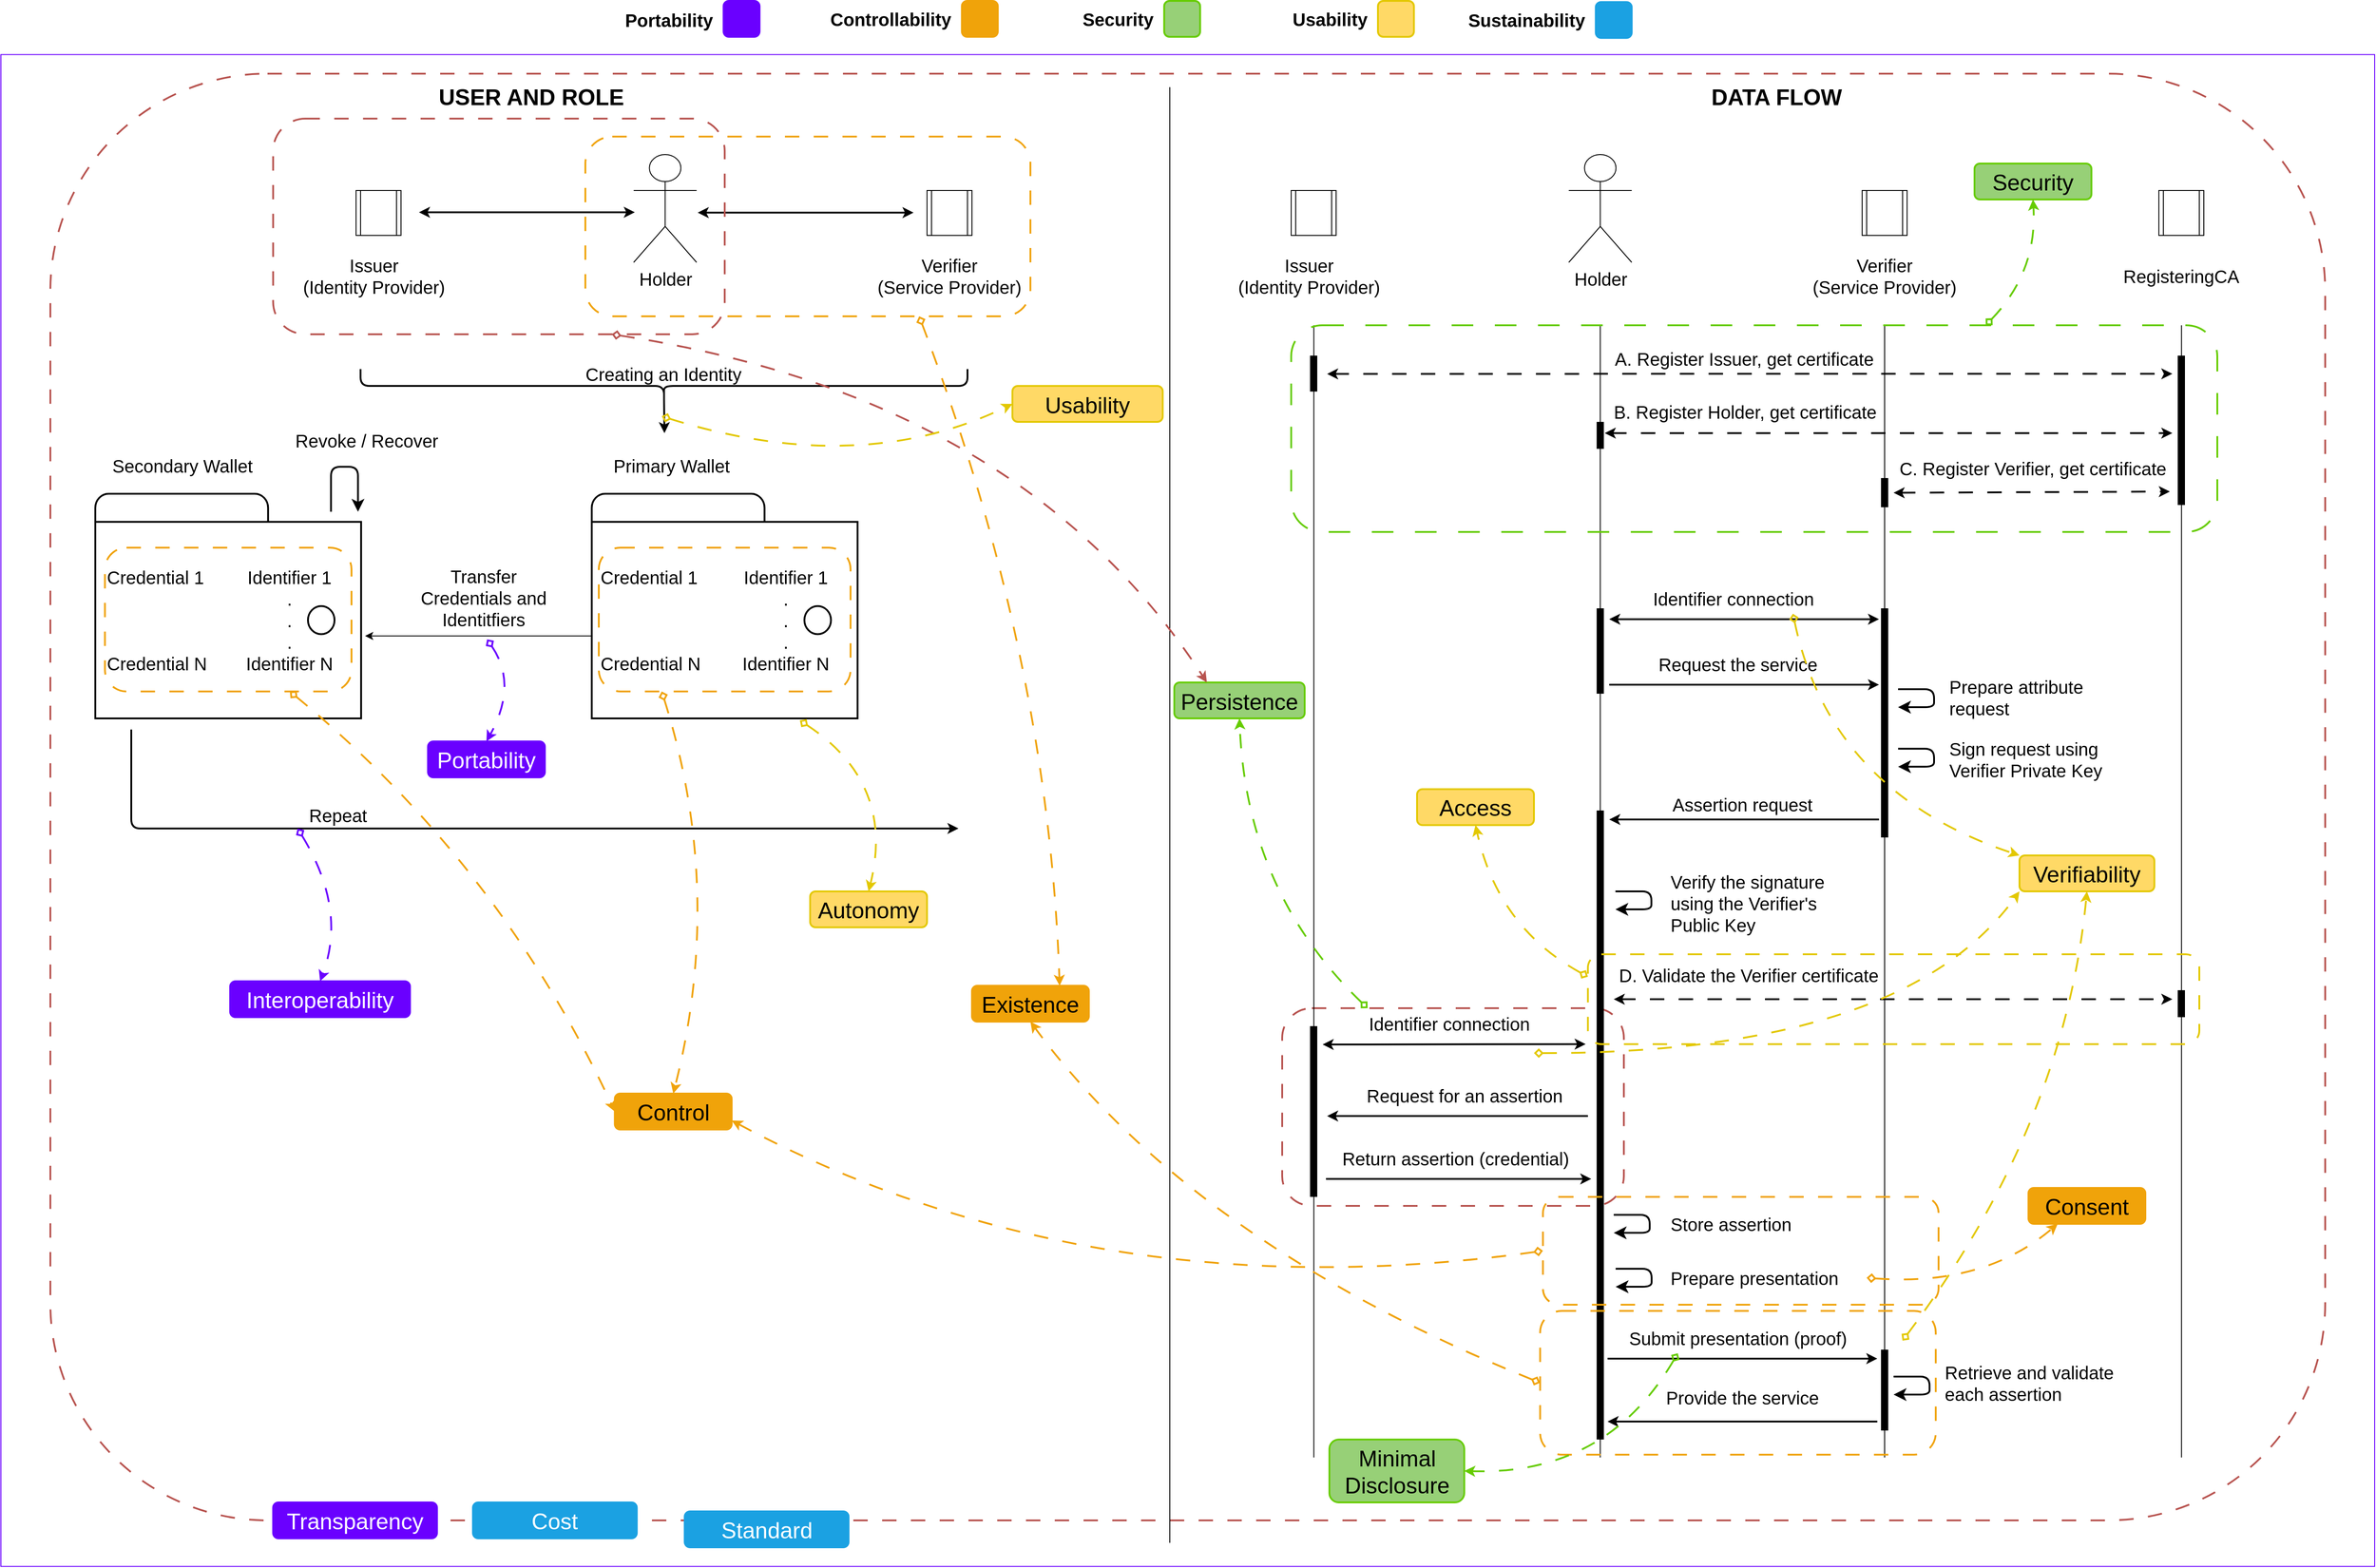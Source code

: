 <mxfile version="26.0.16">
  <diagram name="Page-1" id="Q9c8p-1fxxF_L7oYOwHu">
    <mxGraphModel dx="5679" dy="3771" grid="1" gridSize="10" guides="1" tooltips="1" connect="1" arrows="1" fold="1" page="1" pageScale="1" pageWidth="850" pageHeight="1100" math="0" shadow="0">
      <root>
        <mxCell id="0" />
        <mxCell id="1" parent="0" />
        <mxCell id="eaWhSVlx20xgE037KdAn-101" value="" style="rounded=1;whiteSpace=wrap;html=1;fillColor=none;strokeColor=#B85450;dashed=1;dashPattern=8 8;strokeWidth=2;" parent="1" vertex="1">
          <mxGeometry x="1050" y="1080" width="380" height="220" as="geometry" />
        </mxCell>
        <mxCell id="eaWhSVlx20xgE037KdAn-1" value="" style="rounded=1;whiteSpace=wrap;html=1;fillColor=none;dashed=1;dashPattern=8 8;strokeWidth=2;strokeColor=#b85450;" parent="1" vertex="1">
          <mxGeometry x="-320" y="40" width="2530" height="1610" as="geometry" />
        </mxCell>
        <mxCell id="eaWhSVlx20xgE037KdAn-2" value="" style="rounded=0;whiteSpace=wrap;html=1;fillColor=none;strokeColor=#6A00FF;" parent="1" vertex="1">
          <mxGeometry x="-375" y="18.75" width="2640" height="1682.5" as="geometry" />
        </mxCell>
        <mxCell id="eaWhSVlx20xgE037KdAn-3" value="" style="line;strokeWidth=1;direction=south;html=1;" parent="1" vertex="1">
          <mxGeometry x="1715" y="320" width="10" height="1260" as="geometry" />
        </mxCell>
        <mxCell id="eaWhSVlx20xgE037KdAn-4" value="" style="line;strokeWidth=1;direction=south;html=1;" parent="1" vertex="1">
          <mxGeometry x="2045" y="320" width="10.41" height="1260" as="geometry" />
        </mxCell>
        <mxCell id="eaWhSVlx20xgE037KdAn-5" value="" style="line;strokeWidth=1;direction=south;html=1;" parent="1" vertex="1">
          <mxGeometry x="1080" y="320" width="10.41" height="1260" as="geometry" />
        </mxCell>
        <mxCell id="eaWhSVlx20xgE037KdAn-6" value="&lt;font style=&quot;font-size: 20px;&quot;&gt;Holder&lt;/font&gt;" style="shape=umlActor;verticalLabelPosition=bottom;verticalAlign=top;html=1;outlineConnect=0;" parent="1" vertex="1">
          <mxGeometry x="328.75" y="130" width="70" height="120" as="geometry" />
        </mxCell>
        <mxCell id="eaWhSVlx20xgE037KdAn-7" value="" style="endArrow=classic;startArrow=classic;html=1;rounded=0;strokeWidth=2;" parent="1" edge="1">
          <mxGeometry width="50" height="50" relative="1" as="geometry">
            <mxPoint x="400" y="194.63" as="sourcePoint" />
            <mxPoint x="640" y="194.63" as="targetPoint" />
          </mxGeometry>
        </mxCell>
        <mxCell id="eaWhSVlx20xgE037KdAn-8" value="" style="endArrow=classic;startArrow=classic;html=1;rounded=0;strokeWidth=2;" parent="1" edge="1">
          <mxGeometry width="50" height="50" relative="1" as="geometry">
            <mxPoint x="90" y="194.23" as="sourcePoint" />
            <mxPoint x="330" y="194.23" as="targetPoint" />
          </mxGeometry>
        </mxCell>
        <mxCell id="eaWhSVlx20xgE037KdAn-9" value="&lt;div&gt;&lt;font style=&quot;font-size: 20px;&quot;&gt;Verifier&lt;/font&gt;&lt;/div&gt;&lt;div&gt;&lt;font style=&quot;font-size: 20px;&quot;&gt;(Service Provider)&lt;/font&gt;&lt;/div&gt;" style="text;html=1;align=center;verticalAlign=middle;whiteSpace=wrap;rounded=0;" parent="1" vertex="1">
          <mxGeometry x="590" y="250" width="180" height="30" as="geometry" />
        </mxCell>
        <mxCell id="eaWhSVlx20xgE037KdAn-10" value="&lt;div&gt;&lt;font style=&quot;font-size: 20px;&quot;&gt;Issuer&lt;/font&gt;&lt;/div&gt;&lt;div&gt;&lt;font style=&quot;font-size: 20px;&quot;&gt;(Identity Provider)&lt;/font&gt;&lt;/div&gt;" style="text;html=1;align=center;verticalAlign=middle;whiteSpace=wrap;rounded=0;" parent="1" vertex="1">
          <mxGeometry x="-50" y="250" width="180" height="30" as="geometry" />
        </mxCell>
        <mxCell id="eaWhSVlx20xgE037KdAn-11" value="" style="shape=curlyBracket;whiteSpace=wrap;html=1;rounded=1;labelPosition=left;verticalLabelPosition=middle;align=right;verticalAlign=middle;rotation=-90;strokeWidth=2;" parent="1" vertex="1">
          <mxGeometry x="343.75" y="50" width="37.5" height="675" as="geometry" />
        </mxCell>
        <mxCell id="eaWhSVlx20xgE037KdAn-12" value="&lt;div&gt;&lt;font style=&quot;font-size: 20px;&quot;&gt;Repeat&lt;font&gt;&lt;br&gt;&lt;/font&gt;&lt;/font&gt;&lt;/div&gt;" style="text;html=1;align=center;verticalAlign=middle;whiteSpace=wrap;rounded=0;" parent="1" vertex="1">
          <mxGeometry x="-90.0" y="850" width="180" height="30" as="geometry" />
        </mxCell>
        <mxCell id="eaWhSVlx20xgE037KdAn-13" value="" style="shape=process;whiteSpace=wrap;html=1;backgroundOutline=1;fillColor=none;" parent="1" vertex="1">
          <mxGeometry x="655" y="170" width="50" height="50" as="geometry" />
        </mxCell>
        <mxCell id="eaWhSVlx20xgE037KdAn-14" value="" style="shape=process;whiteSpace=wrap;html=1;backgroundOutline=1;fillColor=none;" parent="1" vertex="1">
          <mxGeometry x="20" y="170" width="50" height="50" as="geometry" />
        </mxCell>
        <mxCell id="eaWhSVlx20xgE037KdAn-15" value="" style="endArrow=classic;html=1;rounded=0;exitX=0.1;exitY=0.5;exitDx=0;exitDy=0;exitPerimeter=0;strokeWidth=2;" parent="1" source="eaWhSVlx20xgE037KdAn-11" edge="1">
          <mxGeometry width="50" height="50" relative="1" as="geometry">
            <mxPoint x="160" y="450" as="sourcePoint" />
            <mxPoint x="363" y="440" as="targetPoint" />
          </mxGeometry>
        </mxCell>
        <mxCell id="eaWhSVlx20xgE037KdAn-16" value="" style="html=1;verticalLabelPosition=bottom;align=center;labelBackgroundColor=#ffffff;verticalAlign=top;strokeWidth=2;strokeColor=#000000;shadow=0;dashed=0;shape=mxgraph.ios7.icons.wallet;fillColor=none;" parent="1" vertex="1">
          <mxGeometry x="282.14" y="507.5" width="295.62" height="250" as="geometry" />
        </mxCell>
        <mxCell id="eaWhSVlx20xgE037KdAn-17" value="&lt;div&gt;&lt;font style=&quot;font-size: 20px;&quot;&gt;Identifier 1&lt;br&gt;&lt;/font&gt;&lt;/div&gt;&lt;div&gt;&lt;font style=&quot;font-size: 20px;&quot;&gt;.&lt;/font&gt;&lt;/div&gt;&lt;div&gt;&lt;font style=&quot;font-size: 20px;&quot;&gt;.&lt;/font&gt;&lt;/div&gt;&lt;div&gt;&lt;font style=&quot;font-size: 20px;&quot;&gt;.&lt;br&gt;&lt;/font&gt;&lt;/div&gt;&lt;div&gt;&lt;font style=&quot;font-size: 20px;&quot;&gt;Identifier N&lt;br&gt;&lt;/font&gt;&lt;/div&gt;" style="text;html=1;align=center;verticalAlign=middle;whiteSpace=wrap;rounded=0;" parent="1" vertex="1">
          <mxGeometry x="437.76" y="607.5" width="120" height="80" as="geometry" />
        </mxCell>
        <mxCell id="eaWhSVlx20xgE037KdAn-18" value="&lt;div&gt;&lt;br&gt;&lt;/div&gt;" style="html=1;verticalLabelPosition=bottom;align=center;labelBackgroundColor=#ffffff;verticalAlign=top;strokeWidth=2;strokeColor=#000000;shadow=0;dashed=0;shape=mxgraph.ios7.icons.wallet;fillColor=none;" parent="1" vertex="1">
          <mxGeometry x="-270" y="507.5" width="295.62" height="250" as="geometry" />
        </mxCell>
        <mxCell id="eaWhSVlx20xgE037KdAn-19" value="&lt;div&gt;&lt;font style=&quot;font-size: 20px;&quot;&gt;Identifier 1&lt;br&gt;&lt;/font&gt;&lt;/div&gt;&lt;div&gt;&lt;font style=&quot;font-size: 20px;&quot;&gt;.&lt;/font&gt;&lt;/div&gt;&lt;div&gt;&lt;font style=&quot;font-size: 20px;&quot;&gt;.&lt;/font&gt;&lt;/div&gt;&lt;div&gt;&lt;font style=&quot;font-size: 20px;&quot;&gt;.&lt;br&gt;&lt;/font&gt;&lt;/div&gt;&lt;div&gt;&lt;font style=&quot;font-size: 20px;&quot;&gt;Identifier N&lt;br&gt;&lt;/font&gt;&lt;/div&gt;" style="text;html=1;align=center;verticalAlign=middle;whiteSpace=wrap;rounded=0;" parent="1" vertex="1">
          <mxGeometry x="-114.38" y="607.5" width="120" height="80" as="geometry" />
        </mxCell>
        <mxCell id="eaWhSVlx20xgE037KdAn-20" value="&lt;font style=&quot;font-size: 20px;&quot;&gt;Holder&lt;/font&gt;" style="shape=umlActor;verticalLabelPosition=bottom;verticalAlign=top;html=1;outlineConnect=0;" parent="1" vertex="1">
          <mxGeometry x="1368.75" y="130" width="70" height="120" as="geometry" />
        </mxCell>
        <mxCell id="eaWhSVlx20xgE037KdAn-21" value="&lt;div&gt;&lt;font style=&quot;font-size: 20px;&quot;&gt;Verifier&lt;/font&gt;&lt;/div&gt;&lt;div&gt;&lt;font style=&quot;font-size: 20px;&quot;&gt;(Service Provider)&lt;/font&gt;&lt;/div&gt;" style="text;html=1;align=center;verticalAlign=middle;whiteSpace=wrap;rounded=0;" parent="1" vertex="1">
          <mxGeometry x="1630" y="250" width="180" height="30" as="geometry" />
        </mxCell>
        <mxCell id="eaWhSVlx20xgE037KdAn-22" value="&lt;div&gt;&lt;font style=&quot;font-size: 20px;&quot;&gt;Issuer&lt;/font&gt;&lt;/div&gt;&lt;div&gt;&lt;font style=&quot;font-size: 20px;&quot;&gt;(Identity Provider)&lt;/font&gt;&lt;/div&gt;" style="text;html=1;align=center;verticalAlign=middle;whiteSpace=wrap;rounded=0;" parent="1" vertex="1">
          <mxGeometry x="990" y="250" width="180" height="30" as="geometry" />
        </mxCell>
        <mxCell id="eaWhSVlx20xgE037KdAn-23" value="" style="shape=process;whiteSpace=wrap;html=1;backgroundOutline=1;fillColor=none;" parent="1" vertex="1">
          <mxGeometry x="1695" y="170" width="50" height="50" as="geometry" />
        </mxCell>
        <mxCell id="eaWhSVlx20xgE037KdAn-24" value="" style="shape=process;whiteSpace=wrap;html=1;backgroundOutline=1;fillColor=none;" parent="1" vertex="1">
          <mxGeometry x="1060" y="170" width="50" height="50" as="geometry" />
        </mxCell>
        <mxCell id="eaWhSVlx20xgE037KdAn-25" value="" style="line;strokeWidth=1;direction=south;html=1;" parent="1" vertex="1">
          <mxGeometry x="1398.75" y="320" width="10" height="1260" as="geometry" />
        </mxCell>
        <mxCell id="eaWhSVlx20xgE037KdAn-26" value="&lt;font style=&quot;font-size: 20px;&quot;&gt;RegisteringCA&lt;/font&gt;" style="text;html=1;align=center;verticalAlign=middle;whiteSpace=wrap;rounded=0;" parent="1" vertex="1">
          <mxGeometry x="1960" y="250" width="180" height="30" as="geometry" />
        </mxCell>
        <mxCell id="eaWhSVlx20xgE037KdAn-27" value="" style="shape=process;whiteSpace=wrap;html=1;backgroundOutline=1;fillColor=none;" parent="1" vertex="1">
          <mxGeometry x="2025" y="170" width="50" height="50" as="geometry" />
        </mxCell>
        <mxCell id="eaWhSVlx20xgE037KdAn-28" value="" style="endArrow=classic;startArrow=classic;html=1;rounded=0;strokeWidth=2;dashed=1;dashPattern=8 8;entryX=0.991;entryY=1.261;entryDx=0;entryDy=0;entryPerimeter=0;" parent="1" target="eaWhSVlx20xgE037KdAn-69" edge="1">
          <mxGeometry width="50" height="50" relative="1" as="geometry">
            <mxPoint x="1730" y="506.39" as="sourcePoint" />
            <mxPoint x="2010" y="506.39" as="targetPoint" />
          </mxGeometry>
        </mxCell>
        <mxCell id="eaWhSVlx20xgE037KdAn-29" value="" style="endArrow=classic;startArrow=classic;html=1;rounded=0;strokeWidth=2;dashed=1;dashPattern=8 8;" parent="1" edge="1">
          <mxGeometry width="50" height="50" relative="1" as="geometry">
            <mxPoint x="1408.75" y="440" as="sourcePoint" />
            <mxPoint x="2040" y="440" as="targetPoint" />
          </mxGeometry>
        </mxCell>
        <mxCell id="eaWhSVlx20xgE037KdAn-30" value="" style="line;strokeWidth=8;direction=south;html=1;" parent="1" vertex="1">
          <mxGeometry x="1393.75" y="860" width="20" height="700" as="geometry" />
        </mxCell>
        <mxCell id="eaWhSVlx20xgE037KdAn-31" value="" style="line;strokeWidth=8;direction=south;html=1;" parent="1" vertex="1">
          <mxGeometry x="1398.75" y="635" width="10" height="95" as="geometry" />
        </mxCell>
        <mxCell id="eaWhSVlx20xgE037KdAn-32" value="" style="line;strokeWidth=8;direction=south;html=1;" parent="1" vertex="1">
          <mxGeometry x="1715" y="490" width="10" height="32.5" as="geometry" />
        </mxCell>
        <mxCell id="eaWhSVlx20xgE037KdAn-33" value="" style="endArrow=classic;startArrow=classic;html=1;rounded=0;strokeWidth=2;" parent="1" edge="1">
          <mxGeometry width="50" height="50" relative="1" as="geometry">
            <mxPoint x="1413.75" y="647.08" as="sourcePoint" />
            <mxPoint x="1713.75" y="647.08" as="targetPoint" />
          </mxGeometry>
        </mxCell>
        <mxCell id="eaWhSVlx20xgE037KdAn-34" value="" style="endArrow=classic;html=1;rounded=0;strokeWidth=2;" parent="1" edge="1">
          <mxGeometry width="50" height="50" relative="1" as="geometry">
            <mxPoint x="1413.75" y="720" as="sourcePoint" />
            <mxPoint x="1713.75" y="720" as="targetPoint" />
          </mxGeometry>
        </mxCell>
        <mxCell id="eaWhSVlx20xgE037KdAn-35" value="" style="endArrow=classic;html=1;rounded=0;strokeWidth=2;" parent="1" edge="1">
          <mxGeometry width="50" height="50" relative="1" as="geometry">
            <mxPoint x="1713.75" y="870" as="sourcePoint" />
            <mxPoint x="1413.75" y="870" as="targetPoint" />
          </mxGeometry>
        </mxCell>
        <mxCell id="eaWhSVlx20xgE037KdAn-36" value="" style="line;strokeWidth=8;direction=south;html=1;" parent="1" vertex="1">
          <mxGeometry x="1715" y="635" width="10" height="255" as="geometry" />
        </mxCell>
        <mxCell id="eaWhSVlx20xgE037KdAn-37" value="" style="edgeStyle=elbowEdgeStyle;elbow=horizontal;endArrow=classic;html=1;curved=0;rounded=1;endSize=8;startSize=8;strokeWidth=2;" parent="1" edge="1">
          <mxGeometry width="50" height="50" relative="1" as="geometry">
            <mxPoint x="1735" y="725" as="sourcePoint" />
            <mxPoint x="1735" y="745" as="targetPoint" />
            <Array as="points">
              <mxPoint x="1775" y="735" />
            </Array>
          </mxGeometry>
        </mxCell>
        <mxCell id="eaWhSVlx20xgE037KdAn-38" value="" style="edgeStyle=elbowEdgeStyle;elbow=horizontal;endArrow=classic;html=1;curved=0;rounded=1;endSize=8;startSize=8;strokeWidth=2;" parent="1" edge="1">
          <mxGeometry width="50" height="50" relative="1" as="geometry">
            <mxPoint x="1735" y="791.25" as="sourcePoint" />
            <mxPoint x="1735" y="811.25" as="targetPoint" />
            <Array as="points">
              <mxPoint x="1775" y="801.25" />
            </Array>
          </mxGeometry>
        </mxCell>
        <mxCell id="eaWhSVlx20xgE037KdAn-39" value="" style="edgeStyle=elbowEdgeStyle;elbow=horizontal;endArrow=classic;html=1;curved=0;rounded=1;endSize=8;startSize=8;strokeWidth=2;" parent="1" edge="1">
          <mxGeometry width="50" height="50" relative="1" as="geometry">
            <mxPoint x="1420.63" y="950" as="sourcePoint" />
            <mxPoint x="1420.63" y="970" as="targetPoint" />
            <Array as="points">
              <mxPoint x="1460.63" y="960" />
            </Array>
          </mxGeometry>
        </mxCell>
        <mxCell id="eaWhSVlx20xgE037KdAn-40" value="" style="endArrow=classic;startArrow=classic;html=1;rounded=0;strokeWidth=2;dashed=1;dashPattern=8 8;" parent="1" edge="1">
          <mxGeometry width="50" height="50" relative="1" as="geometry">
            <mxPoint x="1418.75" y="1070" as="sourcePoint" />
            <mxPoint x="2040" y="1070" as="targetPoint" />
          </mxGeometry>
        </mxCell>
        <mxCell id="eaWhSVlx20xgE037KdAn-41" value="" style="line;strokeWidth=8;direction=south;html=1;" parent="1" vertex="1">
          <mxGeometry x="2045" y="1060" width="10" height="30" as="geometry" />
        </mxCell>
        <mxCell id="eaWhSVlx20xgE037KdAn-42" value="" style="endArrow=classic;startArrow=classic;html=1;rounded=0;strokeWidth=2;" parent="1" edge="1">
          <mxGeometry width="50" height="50" relative="1" as="geometry">
            <mxPoint x="1095" y="1120.43" as="sourcePoint" />
            <mxPoint x="1387.5" y="1120" as="targetPoint" />
          </mxGeometry>
        </mxCell>
        <mxCell id="eaWhSVlx20xgE037KdAn-43" value="" style="line;strokeWidth=8;direction=south;html=1;" parent="1" vertex="1">
          <mxGeometry x="1075" y="1100" width="20" height="190" as="geometry" />
        </mxCell>
        <mxCell id="eaWhSVlx20xgE037KdAn-44" value="" style="endArrow=classic;html=1;rounded=0;strokeWidth=2;" parent="1" edge="1">
          <mxGeometry width="50" height="50" relative="1" as="geometry">
            <mxPoint x="1390" y="1200" as="sourcePoint" />
            <mxPoint x="1100" y="1200" as="targetPoint" />
          </mxGeometry>
        </mxCell>
        <mxCell id="eaWhSVlx20xgE037KdAn-45" value="" style="endArrow=classic;html=1;rounded=0;strokeWidth=2;" parent="1" edge="1">
          <mxGeometry width="50" height="50" relative="1" as="geometry">
            <mxPoint x="1098.75" y="1270" as="sourcePoint" />
            <mxPoint x="1393.75" y="1270" as="targetPoint" />
          </mxGeometry>
        </mxCell>
        <mxCell id="eaWhSVlx20xgE037KdAn-46" value="" style="edgeStyle=elbowEdgeStyle;elbow=horizontal;endArrow=classic;html=1;curved=0;rounded=1;endSize=8;startSize=8;strokeWidth=2;" parent="1" edge="1">
          <mxGeometry width="50" height="50" relative="1" as="geometry">
            <mxPoint x="1418.75" y="1310" as="sourcePoint" />
            <mxPoint x="1418.75" y="1330" as="targetPoint" />
            <Array as="points">
              <mxPoint x="1458.75" y="1320" />
            </Array>
          </mxGeometry>
        </mxCell>
        <mxCell id="eaWhSVlx20xgE037KdAn-47" value="" style="edgeStyle=elbowEdgeStyle;elbow=horizontal;endArrow=classic;html=1;curved=0;rounded=1;endSize=8;startSize=8;strokeWidth=2;" parent="1" edge="1">
          <mxGeometry width="50" height="50" relative="1" as="geometry">
            <mxPoint x="1420.88" y="1370" as="sourcePoint" />
            <mxPoint x="1420.88" y="1390" as="targetPoint" />
            <Array as="points">
              <mxPoint x="1460.88" y="1380" />
            </Array>
          </mxGeometry>
        </mxCell>
        <mxCell id="eaWhSVlx20xgE037KdAn-48" value="" style="endArrow=classic;startArrow=classic;html=1;rounded=0;strokeWidth=2;dashed=1;dashPattern=8 8;" parent="1" edge="1">
          <mxGeometry width="50" height="50" relative="1" as="geometry">
            <mxPoint x="1100" y="374.09" as="sourcePoint" />
            <mxPoint x="2040" y="374" as="targetPoint" />
          </mxGeometry>
        </mxCell>
        <mxCell id="eaWhSVlx20xgE037KdAn-49" value="" style="line;strokeWidth=8;direction=south;html=1;" parent="1" vertex="1">
          <mxGeometry x="1080" y="353.75" width="10" height="40" as="geometry" />
        </mxCell>
        <mxCell id="eaWhSVlx20xgE037KdAn-50" value="" style="line;strokeWidth=8;direction=south;html=1;" parent="1" vertex="1">
          <mxGeometry x="2045" y="353.75" width="10" height="166.25" as="geometry" />
        </mxCell>
        <mxCell id="eaWhSVlx20xgE037KdAn-51" value="" style="line;strokeWidth=8;direction=south;html=1;" parent="1" vertex="1">
          <mxGeometry x="1398.75" y="427.5" width="10" height="30" as="geometry" />
        </mxCell>
        <mxCell id="eaWhSVlx20xgE037KdAn-52" value="" style="endArrow=classic;html=1;rounded=0;strokeWidth=2;" parent="1" edge="1">
          <mxGeometry width="50" height="50" relative="1" as="geometry">
            <mxPoint x="1411.88" y="1470" as="sourcePoint" />
            <mxPoint x="1711.88" y="1470" as="targetPoint" />
          </mxGeometry>
        </mxCell>
        <mxCell id="eaWhSVlx20xgE037KdAn-53" value="" style="line;strokeWidth=8;direction=south;html=1;" parent="1" vertex="1">
          <mxGeometry x="1710" y="1460" width="20" height="90" as="geometry" />
        </mxCell>
        <mxCell id="eaWhSVlx20xgE037KdAn-54" value="" style="edgeStyle=elbowEdgeStyle;elbow=horizontal;endArrow=classic;html=1;curved=0;rounded=1;endSize=8;startSize=8;strokeWidth=2;" parent="1" edge="1">
          <mxGeometry width="50" height="50" relative="1" as="geometry">
            <mxPoint x="1730" y="1490" as="sourcePoint" />
            <mxPoint x="1730" y="1510" as="targetPoint" />
            <Array as="points">
              <mxPoint x="1770" y="1500" />
            </Array>
          </mxGeometry>
        </mxCell>
        <mxCell id="eaWhSVlx20xgE037KdAn-55" value="" style="endArrow=classic;html=1;rounded=0;strokeWidth=2;" parent="1" edge="1">
          <mxGeometry width="50" height="50" relative="1" as="geometry">
            <mxPoint x="1711.88" y="1540" as="sourcePoint" />
            <mxPoint x="1411.88" y="1540" as="targetPoint" />
          </mxGeometry>
        </mxCell>
        <mxCell id="eaWhSVlx20xgE037KdAn-56" value="&lt;div&gt;&lt;b&gt;&lt;font style=&quot;font-size: 25px;&quot;&gt;USER AND ROLE&lt;/font&gt;&lt;/b&gt;&lt;br&gt;&lt;/div&gt;" style="text;html=1;align=center;verticalAlign=middle;whiteSpace=wrap;rounded=0;" parent="1" vertex="1">
          <mxGeometry x="110" y="50" width="210" height="30" as="geometry" />
        </mxCell>
        <mxCell id="eaWhSVlx20xgE037KdAn-57" value="&lt;div&gt;&lt;b&gt;&lt;font style=&quot;font-size: 25px;&quot;&gt;DATA FLOW&lt;/font&gt;&lt;/b&gt;&lt;br&gt;&lt;/div&gt;" style="text;html=1;align=center;verticalAlign=middle;whiteSpace=wrap;rounded=0;" parent="1" vertex="1">
          <mxGeometry x="1510" y="50" width="180" height="30" as="geometry" />
        </mxCell>
        <mxCell id="eaWhSVlx20xgE037KdAn-58" value="" style="line;strokeWidth=1;direction=south;html=1;" parent="1" vertex="1">
          <mxGeometry x="920" y="55" width="10" height="1620" as="geometry" />
        </mxCell>
        <mxCell id="eaWhSVlx20xgE037KdAn-59" style="edgeStyle=orthogonalEdgeStyle;rounded=1;orthogonalLoop=1;jettySize=auto;html=1;entryX=0.701;entryY=2;entryDx=0;entryDy=0;entryPerimeter=0;curved=0;strokeWidth=2;" parent="1" edge="1">
          <mxGeometry relative="1" as="geometry">
            <mxPoint x="-230" y="769.83" as="sourcePoint" />
            <mxPoint x="690" y="880.0" as="targetPoint" />
            <Array as="points">
              <mxPoint x="-230" y="879.83" />
            </Array>
          </mxGeometry>
        </mxCell>
        <mxCell id="eaWhSVlx20xgE037KdAn-60" value="&lt;div&gt;&lt;font style=&quot;font-size: 20px;&quot;&gt;Creating an Identity&lt;br&gt;&lt;/font&gt;&lt;/div&gt;" style="text;html=1;align=center;verticalAlign=middle;whiteSpace=wrap;rounded=0;" parent="1" vertex="1">
          <mxGeometry x="272.19" y="358.75" width="180" height="30" as="geometry" />
        </mxCell>
        <mxCell id="eaWhSVlx20xgE037KdAn-61" value="" style="edgeStyle=elbowEdgeStyle;elbow=vertical;endArrow=classic;html=1;curved=0;rounded=1;endSize=8;startSize=8;strokeWidth=2;" parent="1" edge="1">
          <mxGeometry width="50" height="50" relative="1" as="geometry">
            <mxPoint x="-7.86" y="527.5" as="sourcePoint" />
            <mxPoint x="22.14" y="527.5" as="targetPoint" />
            <Array as="points">
              <mxPoint x="12.14" y="477.5" />
            </Array>
          </mxGeometry>
        </mxCell>
        <mxCell id="eaWhSVlx20xgE037KdAn-62" value="&lt;font style=&quot;font-size: 20px;&quot;&gt;Transfer Credentials and Identitfiers&lt;br&gt;&lt;/font&gt;" style="text;html=1;align=center;verticalAlign=middle;whiteSpace=wrap;rounded=0;" parent="1" vertex="1">
          <mxGeometry x="72.14" y="582.5" width="180" height="80" as="geometry" />
        </mxCell>
        <mxCell id="eaWhSVlx20xgE037KdAn-63" value="" style="endArrow=classic;html=1;rounded=0;exitX=-0.001;exitY=0.633;exitDx=0;exitDy=0;exitPerimeter=0;entryX=1.015;entryY=0.633;entryDx=0;entryDy=0;entryPerimeter=0;" parent="1" source="eaWhSVlx20xgE037KdAn-16" target="eaWhSVlx20xgE037KdAn-18" edge="1">
          <mxGeometry width="50" height="50" relative="1" as="geometry">
            <mxPoint x="312.14" y="657.5" as="sourcePoint" />
            <mxPoint x="362.14" y="607.5" as="targetPoint" />
          </mxGeometry>
        </mxCell>
        <mxCell id="eaWhSVlx20xgE037KdAn-64" value="&lt;font style=&quot;font-size: 20px;&quot;&gt;Revoke / Recover&lt;/font&gt;" style="text;html=1;align=center;verticalAlign=middle;whiteSpace=wrap;rounded=0;" parent="1" vertex="1">
          <mxGeometry x="-57.86" y="432.5" width="180" height="30" as="geometry" />
        </mxCell>
        <mxCell id="eaWhSVlx20xgE037KdAn-65" value="&lt;div align=&quot;center&quot;&gt;&lt;font style=&quot;font-size: 20px;&quot;&gt;Primary Wallet&lt;/font&gt;&lt;/div&gt;" style="text;whiteSpace=wrap;html=1;align=center;" parent="1" vertex="1">
          <mxGeometry x="290.89" y="457.5" width="160" height="40" as="geometry" />
        </mxCell>
        <mxCell id="eaWhSVlx20xgE037KdAn-66" value="&lt;div align=&quot;center&quot;&gt;&lt;font style=&quot;font-size: 20px;&quot;&gt;Secondary Wallet&lt;/font&gt;&lt;/div&gt;" style="text;whiteSpace=wrap;html=1;align=center;" parent="1" vertex="1">
          <mxGeometry x="-267.86" y="457.5" width="190" height="40" as="geometry" />
        </mxCell>
        <mxCell id="eaWhSVlx20xgE037KdAn-67" value="&lt;font style=&quot;font-size: 20px;&quot;&gt;A. Register Issuer, get certificate&lt;br&gt;&lt;/font&gt;" style="text;html=1;align=center;verticalAlign=middle;whiteSpace=wrap;rounded=0;" parent="1" vertex="1">
          <mxGeometry x="1413.75" y="340" width="300" height="33.75" as="geometry" />
        </mxCell>
        <mxCell id="eaWhSVlx20xgE037KdAn-68" value="&lt;font style=&quot;font-size: 20px;&quot;&gt;B. Register Holder, get certificate&lt;br&gt;&lt;/font&gt;" style="text;html=1;align=center;verticalAlign=middle;whiteSpace=wrap;rounded=0;" parent="1" vertex="1">
          <mxGeometry x="1415" y="398.75" width="300" height="33.75" as="geometry" />
        </mxCell>
        <mxCell id="eaWhSVlx20xgE037KdAn-69" value="&lt;font style=&quot;font-size: 20px;&quot;&gt;C. Register Verifier, get certificate&lt;br&gt;&lt;/font&gt;" style="text;html=1;align=center;verticalAlign=middle;whiteSpace=wrap;rounded=0;" parent="1" vertex="1">
          <mxGeometry x="1730" y="462.5" width="310" height="33.75" as="geometry" />
        </mxCell>
        <mxCell id="eaWhSVlx20xgE037KdAn-70" value="&lt;font style=&quot;font-size: 20px;&quot;&gt;Identifier connection&lt;/font&gt;" style="text;html=1;align=center;verticalAlign=middle;whiteSpace=wrap;rounded=0;" parent="1" vertex="1">
          <mxGeometry x="1418.75" y="607.5" width="266.25" height="33.75" as="geometry" />
        </mxCell>
        <mxCell id="eaWhSVlx20xgE037KdAn-71" value="&lt;font style=&quot;font-size: 20px;&quot;&gt;Request the service&lt;/font&gt;" style="text;html=1;align=center;verticalAlign=middle;whiteSpace=wrap;rounded=0;" parent="1" vertex="1">
          <mxGeometry x="1423.75" y="680" width="266.25" height="33.75" as="geometry" />
        </mxCell>
        <mxCell id="eaWhSVlx20xgE037KdAn-72" value="&lt;font style=&quot;font-size: 20px;&quot;&gt;Prepare attribute request&lt;br&gt;&lt;/font&gt;" style="text;html=1;align=left;verticalAlign=middle;whiteSpace=wrap;rounded=0;" parent="1" vertex="1">
          <mxGeometry x="1790" y="711.25" width="160" height="46.25" as="geometry" />
        </mxCell>
        <mxCell id="eaWhSVlx20xgE037KdAn-73" value="&lt;font style=&quot;font-size: 20px;&quot;&gt;Sign request using Verifier Private Key&lt;font&gt;&lt;br&gt;&lt;/font&gt;&lt;/font&gt;" style="text;html=1;align=left;verticalAlign=middle;whiteSpace=wrap;rounded=0;" parent="1" vertex="1">
          <mxGeometry x="1790" y="780" width="200" height="46.25" as="geometry" />
        </mxCell>
        <mxCell id="eaWhSVlx20xgE037KdAn-74" value="&lt;font style=&quot;font-size: 20px;&quot;&gt;Return assertion (credential)&lt;br&gt;&lt;/font&gt;" style="text;html=1;align=center;verticalAlign=middle;whiteSpace=wrap;rounded=0;" parent="1" vertex="1">
          <mxGeometry x="1110" y="1230" width="266.25" height="33.75" as="geometry" />
        </mxCell>
        <mxCell id="eaWhSVlx20xgE037KdAn-75" value="&lt;font style=&quot;font-size: 20px;&quot;&gt;Verify the signature using the Verifier&#39;s Public Key&lt;br&gt;&lt;/font&gt;" style="text;html=1;align=left;verticalAlign=middle;whiteSpace=wrap;rounded=0;" parent="1" vertex="1">
          <mxGeometry x="1480" y="930" width="200" height="66.25" as="geometry" />
        </mxCell>
        <mxCell id="eaWhSVlx20xgE037KdAn-76" value="&lt;font style=&quot;font-size: 20px;&quot;&gt;D. Validate the Verifier certificate&lt;br&gt;&lt;/font&gt;" style="text;html=1;align=center;verticalAlign=middle;whiteSpace=wrap;rounded=0;" parent="1" vertex="1">
          <mxGeometry x="1420.88" y="1026.25" width="296" height="33.75" as="geometry" />
        </mxCell>
        <mxCell id="eaWhSVlx20xgE037KdAn-77" value="&lt;font style=&quot;font-size: 20px;&quot;&gt;Identifier connection&lt;/font&gt;" style="text;html=1;align=center;verticalAlign=middle;whiteSpace=wrap;rounded=0;" parent="1" vertex="1">
          <mxGeometry x="1102.5" y="1080" width="266.25" height="33.75" as="geometry" />
        </mxCell>
        <mxCell id="eaWhSVlx20xgE037KdAn-78" value="&lt;font style=&quot;font-size: 20px;&quot;&gt;Assertion request&lt;br&gt;&lt;/font&gt;" style="text;html=1;align=center;verticalAlign=middle;whiteSpace=wrap;rounded=0;" parent="1" vertex="1">
          <mxGeometry x="1428.75" y="836.25" width="266.25" height="33.75" as="geometry" />
        </mxCell>
        <mxCell id="eaWhSVlx20xgE037KdAn-79" value="&lt;font style=&quot;font-size: 20px;&quot;&gt;Request for an assertion&lt;br&gt;&lt;/font&gt;" style="text;html=1;align=center;verticalAlign=middle;whiteSpace=wrap;rounded=0;" parent="1" vertex="1">
          <mxGeometry x="1120" y="1160" width="266.25" height="33.75" as="geometry" />
        </mxCell>
        <mxCell id="eaWhSVlx20xgE037KdAn-80" value="&lt;font style=&quot;font-size: 20px;&quot;&gt;Store assertion&lt;br&gt;&lt;/font&gt;" style="text;html=1;align=left;verticalAlign=middle;whiteSpace=wrap;rounded=0;" parent="1" vertex="1">
          <mxGeometry x="1480" y="1300" width="200" height="40" as="geometry" />
        </mxCell>
        <mxCell id="eaWhSVlx20xgE037KdAn-81" value="&lt;font style=&quot;font-size: 20px;&quot;&gt;Prepare presentation&lt;font&gt;&lt;br&gt;&lt;/font&gt;&lt;/font&gt;" style="text;html=1;align=left;verticalAlign=middle;whiteSpace=wrap;rounded=0;" parent="1" vertex="1">
          <mxGeometry x="1480" y="1360" width="200" height="40" as="geometry" />
        </mxCell>
        <mxCell id="eaWhSVlx20xgE037KdAn-82" value="&lt;font style=&quot;font-size: 20px;&quot;&gt;Submit presentation (proof)&lt;br&gt;&lt;/font&gt;" style="text;html=1;align=center;verticalAlign=middle;whiteSpace=wrap;rounded=0;" parent="1" vertex="1">
          <mxGeometry x="1423.75" y="1430" width="266.25" height="33.75" as="geometry" />
        </mxCell>
        <mxCell id="eaWhSVlx20xgE037KdAn-83" value="&lt;font style=&quot;font-size: 20px;&quot;&gt;Provide the service&lt;font&gt;&lt;br&gt;&lt;/font&gt;&lt;/font&gt;" style="text;html=1;align=center;verticalAlign=middle;whiteSpace=wrap;rounded=0;" parent="1" vertex="1">
          <mxGeometry x="1428.75" y="1496.25" width="266.25" height="33.75" as="geometry" />
        </mxCell>
        <mxCell id="eaWhSVlx20xgE037KdAn-84" value="&lt;font style=&quot;font-size: 20px;&quot;&gt;Retrieve and validate&lt;font&gt; each assertion&lt;br&gt;&lt;/font&gt;&lt;/font&gt;" style="text;html=1;align=left;verticalAlign=middle;whiteSpace=wrap;rounded=0;" parent="1" vertex="1">
          <mxGeometry x="1785" y="1463.75" width="200" height="66.25" as="geometry" />
        </mxCell>
        <mxCell id="eaWhSVlx20xgE037KdAn-85" value="&lt;font style=&quot;font-size: 25px;&quot;&gt;Existence&lt;/font&gt;" style="text;html=1;align=center;verticalAlign=middle;whiteSpace=wrap;rounded=1;fillColor=#F0A30A;strokeColor=#F0A30A;strokeWidth=2;fontColor=#000000;" parent="1" vertex="1">
          <mxGeometry x="705" y="1055" width="130" height="40" as="geometry" />
        </mxCell>
        <mxCell id="eaWhSVlx20xgE037KdAn-86" value="" style="rounded=1;whiteSpace=wrap;html=1;fillColor=none;strokeColor=#F0A30A;dashed=1;dashPattern=8 8;strokeWidth=2;" parent="1" vertex="1">
          <mxGeometry x="1336.87" y="1416.88" width="440" height="160" as="geometry" />
        </mxCell>
        <mxCell id="eaWhSVlx20xgE037KdAn-87" value="" style="endArrow=classic;html=1;rounded=0;entryX=0.5;entryY=1;entryDx=0;entryDy=0;fillColor=#e3c800;strokeColor=#F0A30A;strokeWidth=2;startArrow=diamond;startFill=0;dashed=1;dashPattern=8 8;exitX=0;exitY=0.5;exitDx=0;exitDy=0;curved=1;" parent="1" source="eaWhSVlx20xgE037KdAn-86" target="eaWhSVlx20xgE037KdAn-85" edge="1">
          <mxGeometry width="50" height="50" relative="1" as="geometry">
            <mxPoint x="530" y="210" as="sourcePoint" />
            <mxPoint x="760" y="553" as="targetPoint" />
            <Array as="points">
              <mxPoint x="950" y="1340" />
            </Array>
          </mxGeometry>
        </mxCell>
        <mxCell id="eaWhSVlx20xgE037KdAn-88" value="" style="rounded=1;whiteSpace=wrap;html=1;fillColor=none;strokeColor=#F0A30A;dashed=1;dashPattern=8 8;strokeWidth=2;" parent="1" vertex="1">
          <mxGeometry x="275" y="110" width="495" height="200" as="geometry" />
        </mxCell>
        <mxCell id="eaWhSVlx20xgE037KdAn-89" value="" style="endArrow=classic;html=1;rounded=0;entryX=0.75;entryY=0;entryDx=0;entryDy=0;fillColor=#e3c800;strokeColor=#F0A30A;strokeWidth=2;startArrow=diamond;startFill=0;dashed=1;dashPattern=8 8;exitX=0.75;exitY=1;exitDx=0;exitDy=0;curved=1;" parent="1" source="eaWhSVlx20xgE037KdAn-88" target="eaWhSVlx20xgE037KdAn-85" edge="1">
          <mxGeometry width="50" height="50" relative="1" as="geometry">
            <mxPoint x="1075" y="1597.5" as="sourcePoint" />
            <mxPoint x="508" y="1195.5" as="targetPoint" />
            <Array as="points">
              <mxPoint x="790" y="690" />
            </Array>
          </mxGeometry>
        </mxCell>
        <mxCell id="eaWhSVlx20xgE037KdAn-90" value="&lt;div align=&quot;left&quot;&gt;&lt;font style=&quot;font-size: 20px;&quot;&gt;Credential 1&lt;/font&gt;&lt;/div&gt;&lt;div align=&quot;left&quot;&gt;&lt;font style=&quot;font-size: 20px;&quot;&gt;&lt;br&gt;&lt;/font&gt;&lt;/div&gt;&lt;div align=&quot;left&quot;&gt;&lt;font style=&quot;font-size: 20px;&quot;&gt;&lt;br&gt;&lt;/font&gt;&lt;/div&gt;&lt;div align=&quot;left&quot;&gt;&lt;font style=&quot;font-size: 20px;&quot;&gt;&lt;br&gt;&lt;/font&gt;&lt;/div&gt;&lt;div align=&quot;left&quot;&gt;&lt;font style=&quot;font-size: 20px;&quot;&gt;Credential N&lt;br&gt;&lt;/font&gt;&lt;/div&gt;" style="text;html=1;align=left;verticalAlign=middle;whiteSpace=wrap;rounded=1;fillColor=none;strokeColor=#F0A30A;strokeWidth=2;dashed=1;dashPattern=8 8;" parent="1" vertex="1">
          <mxGeometry x="289.95" y="567.5" width="280" height="160" as="geometry" />
        </mxCell>
        <mxCell id="eaWhSVlx20xgE037KdAn-91" value="&lt;font style=&quot;font-size: 25px;&quot;&gt;Control&lt;/font&gt;" style="text;html=1;align=center;verticalAlign=middle;whiteSpace=wrap;rounded=1;fillColor=#F0A30A;strokeColor=#F0A30A;strokeWidth=2;" parent="1" vertex="1">
          <mxGeometry x="307.76" y="1175" width="130" height="40" as="geometry" />
        </mxCell>
        <mxCell id="eaWhSVlx20xgE037KdAn-92" value="" style="endArrow=classic;html=1;rounded=0;entryX=0.5;entryY=0;entryDx=0;entryDy=0;fillColor=#b1ddf0;strokeColor=#F0A30A;strokeWidth=2;startArrow=diamond;startFill=0;exitX=0.25;exitY=1;exitDx=0;exitDy=0;dashed=1;dashPattern=8 8;curved=1;" parent="1" source="eaWhSVlx20xgE037KdAn-90" target="eaWhSVlx20xgE037KdAn-91" edge="1">
          <mxGeometry width="50" height="50" relative="1" as="geometry">
            <mxPoint x="568" y="628" as="sourcePoint" />
            <mxPoint x="760" y="593" as="targetPoint" />
            <Array as="points">
              <mxPoint x="430" y="950" />
            </Array>
          </mxGeometry>
        </mxCell>
        <mxCell id="eaWhSVlx20xgE037KdAn-93" value="&lt;div align=&quot;left&quot;&gt;&lt;font style=&quot;font-size: 20px;&quot;&gt;Credential 1&lt;/font&gt;&lt;/div&gt;&lt;div align=&quot;left&quot;&gt;&lt;font style=&quot;font-size: 20px;&quot;&gt;&lt;br&gt;&lt;/font&gt;&lt;/div&gt;&lt;div align=&quot;left&quot;&gt;&lt;font style=&quot;font-size: 20px;&quot;&gt;&lt;br&gt;&lt;/font&gt;&lt;/div&gt;&lt;div align=&quot;left&quot;&gt;&lt;font style=&quot;font-size: 20px;&quot;&gt;&lt;br&gt;&lt;/font&gt;&lt;/div&gt;&lt;div align=&quot;left&quot;&gt;&lt;font style=&quot;font-size: 20px;&quot;&gt;Credential N&lt;br&gt;&lt;/font&gt;&lt;/div&gt;" style="text;html=1;align=left;verticalAlign=middle;whiteSpace=wrap;rounded=1;fillColor=none;strokeColor=#F0A30A;strokeWidth=2;dashed=1;dashPattern=8 8;" parent="1" vertex="1">
          <mxGeometry x="-259.29" y="567.5" width="274.21" height="160" as="geometry" />
        </mxCell>
        <mxCell id="eaWhSVlx20xgE037KdAn-94" value="" style="endArrow=classic;html=1;rounded=0;entryX=0;entryY=0.5;entryDx=0;entryDy=0;fillColor=#b1ddf0;strokeColor=#F0A30A;strokeWidth=2;startArrow=diamond;startFill=0;exitX=0.75;exitY=1;exitDx=0;exitDy=0;dashed=1;dashPattern=8 8;curved=1;" parent="1" source="eaWhSVlx20xgE037KdAn-93" target="eaWhSVlx20xgE037KdAn-91" edge="1">
          <mxGeometry width="50" height="50" relative="1" as="geometry">
            <mxPoint x="170" y="960" as="sourcePoint" />
            <mxPoint x="425" y="1290" as="targetPoint" />
            <Array as="points">
              <mxPoint x="180" y="920" />
            </Array>
          </mxGeometry>
        </mxCell>
        <mxCell id="eaWhSVlx20xgE037KdAn-95" value="" style="rounded=1;whiteSpace=wrap;html=1;fillColor=none;strokeColor=#F0A30A;dashed=1;dashPattern=8 8;strokeWidth=2;" parent="1" vertex="1">
          <mxGeometry x="1340" y="1290" width="440" height="120" as="geometry" />
        </mxCell>
        <mxCell id="eaWhSVlx20xgE037KdAn-96" value="" style="endArrow=classic;html=1;rounded=0;entryX=1;entryY=0.75;entryDx=0;entryDy=0;fillColor=#b1ddf0;strokeColor=#F0A30A;strokeWidth=2;startArrow=diamond;startFill=0;exitX=0;exitY=0.5;exitDx=0;exitDy=0;dashed=1;dashPattern=8 8;curved=1;" parent="1" source="eaWhSVlx20xgE037KdAn-95" target="eaWhSVlx20xgE037KdAn-91" edge="1">
          <mxGeometry width="50" height="50" relative="1" as="geometry">
            <mxPoint x="600" y="1200" as="sourcePoint" />
            <mxPoint x="600" y="1542" as="targetPoint" />
            <Array as="points">
              <mxPoint x="840" y="1420" />
            </Array>
          </mxGeometry>
        </mxCell>
        <mxCell id="eaWhSVlx20xgE037KdAn-97" value="&lt;div&gt;&lt;font style=&quot;font-size: 25px;&quot;&gt;Consent&lt;/font&gt;&lt;/div&gt;" style="text;html=1;align=center;verticalAlign=middle;whiteSpace=wrap;rounded=1;fillColor=#F0A30A;strokeColor=#F0A30A;strokeWidth=2;" parent="1" vertex="1">
          <mxGeometry x="1880" y="1280" width="130" height="40" as="geometry" />
        </mxCell>
        <mxCell id="eaWhSVlx20xgE037KdAn-98" value="" style="endArrow=classic;html=1;rounded=0;entryX=0.25;entryY=1;entryDx=0;entryDy=0;fillColor=#f8cecc;strokeColor=#F0A30A;strokeWidth=2;startArrow=diamond;startFill=0;dashed=1;dashPattern=8 8;curved=1;" parent="1" target="eaWhSVlx20xgE037KdAn-97" edge="1">
          <mxGeometry width="50" height="50" relative="1" as="geometry">
            <mxPoint x="1700" y="1380" as="sourcePoint" />
            <mxPoint x="2532" y="1125" as="targetPoint" />
            <Array as="points">
              <mxPoint x="1830" y="1390" />
            </Array>
          </mxGeometry>
        </mxCell>
        <mxCell id="eaWhSVlx20xgE037KdAn-99" value="&lt;font style=&quot;font-size: 25px;&quot;&gt;Persistence&lt;/font&gt;" style="text;html=1;align=center;verticalAlign=middle;whiteSpace=wrap;rounded=1;fillColor=#97D077;strokeColor=#66CC00;strokeWidth=2;" parent="1" vertex="1">
          <mxGeometry x="930" y="717.5" width="145" height="40" as="geometry" />
        </mxCell>
        <mxCell id="eaWhSVlx20xgE037KdAn-100" value="" style="endArrow=classic;html=1;rounded=0;entryX=0.5;entryY=1;entryDx=0;entryDy=0;fillColor=#f8cecc;strokeColor=#66CC00;strokeWidth=2;startArrow=diamond;startFill=0;dashed=1;dashPattern=8 8;exitX=0.25;exitY=0;exitDx=0;exitDy=0;curved=1;" parent="1" source="eaWhSVlx20xgE037KdAn-101" target="eaWhSVlx20xgE037KdAn-99" edge="1">
          <mxGeometry width="50" height="50" relative="1" as="geometry">
            <mxPoint x="313" y="1650" as="sourcePoint" />
            <mxPoint x="1270" y="1490" as="targetPoint" />
            <Array as="points">
              <mxPoint x="1010" y="950" />
            </Array>
          </mxGeometry>
        </mxCell>
        <mxCell id="eaWhSVlx20xgE037KdAn-102" value="" style="rounded=1;whiteSpace=wrap;html=1;fillColor=none;strokeColor=#B85450;dashed=1;dashPattern=8 8;strokeWidth=2;" parent="1" vertex="1">
          <mxGeometry x="-72.24" y="90" width="502.24" height="240" as="geometry" />
        </mxCell>
        <mxCell id="eaWhSVlx20xgE037KdAn-103" value="" style="endArrow=classic;html=1;rounded=0;entryX=0.25;entryY=0;entryDx=0;entryDy=0;fillColor=#f8cecc;strokeColor=#b85450;strokeWidth=2;startArrow=diamond;startFill=0;dashed=1;dashPattern=8 8;exitX=0.75;exitY=1;exitDx=0;exitDy=0;jumpStyle=arc;curved=1;" parent="1" source="eaWhSVlx20xgE037KdAn-102" target="eaWhSVlx20xgE037KdAn-99" edge="1">
          <mxGeometry width="50" height="50" relative="1" as="geometry">
            <mxPoint x="1155" y="1090" as="sourcePoint" />
            <mxPoint x="1006" y="768" as="targetPoint" />
            <Array as="points">
              <mxPoint x="760" y="400" />
            </Array>
          </mxGeometry>
        </mxCell>
        <mxCell id="eaWhSVlx20xgE037KdAn-104" value="&lt;font style=&quot;font-size: 25px;&quot;&gt;Security&lt;/font&gt;" style="text;html=1;align=center;verticalAlign=middle;whiteSpace=wrap;rounded=1;fillColor=#97D077;strokeColor=#66CC00;strokeWidth=2;" parent="1" vertex="1">
          <mxGeometry x="1820" y="140" width="130" height="40" as="geometry" />
        </mxCell>
        <mxCell id="eaWhSVlx20xgE037KdAn-105" value="" style="rounded=1;whiteSpace=wrap;html=1;fillColor=none;dashed=1;dashPattern=12 12;strokeColor=#66CC00;strokeWidth=2;fontColor=#ffffff;" parent="1" vertex="1">
          <mxGeometry x="1060" y="320" width="1030" height="230" as="geometry" />
        </mxCell>
        <mxCell id="eaWhSVlx20xgE037KdAn-106" value="" style="endArrow=classic;html=1;rounded=0;entryX=0.5;entryY=1;entryDx=0;entryDy=0;fillColor=#d5e8d4;strokeColor=#66CC00;strokeWidth=2;startArrow=diamond;startFill=0;dashed=1;dashPattern=8 8;exitX=0.75;exitY=0;exitDx=0;exitDy=0;curved=1;" parent="1" source="eaWhSVlx20xgE037KdAn-105" target="eaWhSVlx20xgE037KdAn-104" edge="1">
          <mxGeometry width="50" height="50" relative="1" as="geometry">
            <mxPoint x="80" y="890" as="sourcePoint" />
            <mxPoint x="283" y="996" as="targetPoint" />
            <Array as="points">
              <mxPoint x="1890" y="260" />
            </Array>
          </mxGeometry>
        </mxCell>
        <mxCell id="eaWhSVlx20xgE037KdAn-107" value="&lt;font style=&quot;font-size: 25px;&quot;&gt;Minimal Disclosure&lt;/font&gt;" style="text;html=1;align=center;verticalAlign=middle;whiteSpace=wrap;rounded=1;fillColor=#97D077;strokeColor=#66CC00;strokeWidth=2;" parent="1" vertex="1">
          <mxGeometry x="1102.5" y="1560" width="150" height="70" as="geometry" />
        </mxCell>
        <mxCell id="eaWhSVlx20xgE037KdAn-108" value="" style="endArrow=classic;html=1;rounded=0;entryX=1;entryY=0.5;entryDx=0;entryDy=0;fillColor=#dae8fc;strokeColor=#66CC00;strokeWidth=2;startArrow=diamond;startFill=0;dashed=1;dashPattern=8 8;exitX=0.25;exitY=1;exitDx=0;exitDy=0;curved=1;" parent="1" target="eaWhSVlx20xgE037KdAn-107" edge="1">
          <mxGeometry width="50" height="50" relative="1" as="geometry">
            <mxPoint x="1490" y="1464" as="sourcePoint" />
            <mxPoint x="1270" y="1490" as="targetPoint" />
            <Array as="points">
              <mxPoint x="1410" y="1600" />
            </Array>
          </mxGeometry>
        </mxCell>
        <mxCell id="eaWhSVlx20xgE037KdAn-109" value="&lt;font style=&quot;font-size: 25px; color: rgb(0, 0, 0);&quot;&gt;Access&lt;/font&gt;" style="text;html=1;align=center;verticalAlign=middle;whiteSpace=wrap;rounded=1;fillColor=#FFD966;strokeColor=#E3C800;strokeWidth=2;fontColor=#ffffff;" parent="1" vertex="1">
          <mxGeometry x="1200" y="836.25" width="130" height="40" as="geometry" />
        </mxCell>
        <mxCell id="eaWhSVlx20xgE037KdAn-110" value="" style="rounded=1;whiteSpace=wrap;html=1;dashed=1;dashPattern=8 8;fillColor=none;strokeWidth=2;strokeColor=#E3C800;fontColor=#ffffff;" parent="1" vertex="1">
          <mxGeometry x="1390" y="1020" width="680" height="100" as="geometry" />
        </mxCell>
        <mxCell id="eaWhSVlx20xgE037KdAn-111" value="" style="endArrow=classic;html=1;rounded=0;entryX=0.5;entryY=1;entryDx=0;entryDy=0;fillColor=#60a917;strokeColor=#E3C800;strokeWidth=2;startArrow=diamond;startFill=0;dashed=1;dashPattern=8 8;exitX=0;exitY=0.25;exitDx=0;exitDy=0;curved=1;" parent="1" source="eaWhSVlx20xgE037KdAn-110" target="eaWhSVlx20xgE037KdAn-109" edge="1">
          <mxGeometry width="50" height="50" relative="1" as="geometry">
            <mxPoint x="1895" y="1180" as="sourcePoint" />
            <mxPoint x="1600" y="1210" as="targetPoint" />
            <Array as="points">
              <mxPoint x="1290" y="990" />
            </Array>
          </mxGeometry>
        </mxCell>
        <mxCell id="eaWhSVlx20xgE037KdAn-112" value="&lt;font style=&quot;font-size: 25px; color: rgb(255, 255, 255);&quot;&gt;Transparency&lt;/font&gt;" style="text;html=1;align=center;verticalAlign=middle;whiteSpace=wrap;rounded=1;fillColor=#6A00FF;strokeColor=#6A00FF;strokeWidth=2;" parent="1" vertex="1">
          <mxGeometry x="-72.24" y="1630" width="182.24" height="40" as="geometry" />
        </mxCell>
        <mxCell id="eaWhSVlx20xgE037KdAn-113" value="&lt;font style=&quot;font-size: 25px; color: rgb(255, 255, 255);&quot;&gt;Portability&lt;/font&gt;" style="text;html=1;align=center;verticalAlign=middle;whiteSpace=wrap;rounded=1;fillColor=#6A00FF;strokeColor=#6A00FF;strokeWidth=2;" parent="1" vertex="1">
          <mxGeometry x="100" y="783.13" width="130" height="40" as="geometry" />
        </mxCell>
        <mxCell id="eaWhSVlx20xgE037KdAn-114" value="" style="endArrow=classic;html=1;rounded=0;entryX=0.5;entryY=0;entryDx=0;entryDy=0;fillColor=#d5e8d4;strokeColor=#6A00FF;strokeWidth=2;startArrow=diamond;startFill=0;dashed=1;dashPattern=8 8;exitX=0.192;exitY=0.391;exitDx=0;exitDy=0;exitPerimeter=0;curved=1;" parent="1" source="eaWhSVlx20xgE037KdAn-1" target="eaWhSVlx20xgE037KdAn-113" edge="1">
          <mxGeometry width="50" height="50" relative="1" as="geometry">
            <mxPoint x="-70" y="676.88" as="sourcePoint" />
            <mxPoint x="600" y="1181.88" as="targetPoint" />
            <Array as="points">
              <mxPoint x="200" y="720" />
            </Array>
          </mxGeometry>
        </mxCell>
        <mxCell id="eaWhSVlx20xgE037KdAn-115" value="&lt;font style=&quot;font-size: 25px;&quot;&gt;Interoperability&lt;/font&gt;" style="text;html=1;align=center;verticalAlign=middle;whiteSpace=wrap;rounded=1;fillColor=#6A00FF;strokeColor=#6A00FF;strokeWidth=2;fontColor=#ffffff;" parent="1" vertex="1">
          <mxGeometry x="-120" y="1050" width="200" height="40" as="geometry" />
        </mxCell>
        <mxCell id="eaWhSVlx20xgE037KdAn-116" value="" style="endArrow=classic;html=1;rounded=0;entryX=0.5;entryY=0;entryDx=0;entryDy=0;fillColor=#b1ddf0;strokeColor=#6A00FF;strokeWidth=2;startArrow=diamond;startFill=0;exitX=0.25;exitY=1;exitDx=0;exitDy=0;dashed=1;dashPattern=8 8;curved=1;" parent="1" source="eaWhSVlx20xgE037KdAn-12" target="eaWhSVlx20xgE037KdAn-115" edge="1">
          <mxGeometry width="50" height="50" relative="1" as="geometry">
            <mxPoint x="-44" y="738" as="sourcePoint" />
            <mxPoint x="318" y="1205" as="targetPoint" />
            <Array as="points">
              <mxPoint x="10" y="970" />
            </Array>
          </mxGeometry>
        </mxCell>
        <mxCell id="eaWhSVlx20xgE037KdAn-117" value="&lt;font style=&quot;font-size: 25px; color: rgb(255, 255, 255);&quot;&gt;Cost&lt;/font&gt;" style="text;html=1;align=center;verticalAlign=middle;whiteSpace=wrap;rounded=1;fillColor=#1BA1E2;strokeColor=#1BA1E2;strokeWidth=2;" parent="1" vertex="1">
          <mxGeometry x="150" y="1630" width="182.24" height="40" as="geometry" />
        </mxCell>
        <mxCell id="eaWhSVlx20xgE037KdAn-118" value="" style="text;html=1;align=center;verticalAlign=middle;whiteSpace=wrap;rounded=1;fillColor=#1BA1E2;strokeColor=#1BA1E2;strokeWidth=2;" parent="1" vertex="1">
          <mxGeometry x="1398.75" y="-39.75" width="40" height="40" as="geometry" />
        </mxCell>
        <mxCell id="eaWhSVlx20xgE037KdAn-119" value="&lt;font style=&quot;font-size: 25px;&quot;&gt;Autonomy&lt;/font&gt;" style="text;html=1;align=center;verticalAlign=middle;whiteSpace=wrap;rounded=1;fillColor=#FFD966;strokeColor=#E3C800;strokeWidth=2;" parent="1" vertex="1">
          <mxGeometry x="525" y="950" width="130" height="40" as="geometry" />
        </mxCell>
        <mxCell id="eaWhSVlx20xgE037KdAn-120" value="" style="endArrow=classic;html=1;rounded=0;entryX=0.5;entryY=0;entryDx=0;entryDy=0;fillColor=#b1ddf0;strokeColor=#E3C800;strokeWidth=2;startArrow=diamond;startFill=0;exitX=0.783;exitY=1.009;exitDx=0;exitDy=0;dashed=1;dashPattern=8 8;exitPerimeter=0;curved=1;" parent="1" source="eaWhSVlx20xgE037KdAn-16" target="eaWhSVlx20xgE037KdAn-119" edge="1">
          <mxGeometry width="50" height="50" relative="1" as="geometry">
            <mxPoint x="370" y="738" as="sourcePoint" />
            <mxPoint x="383" y="1185" as="targetPoint" />
            <Array as="points">
              <mxPoint x="620" y="830" />
            </Array>
          </mxGeometry>
        </mxCell>
        <mxCell id="eaWhSVlx20xgE037KdAn-121" value="&lt;div&gt;&lt;font style=&quot;font-size: 25px;&quot;&gt;Verifiability&lt;/font&gt;&lt;/div&gt;" style="text;html=1;align=center;verticalAlign=middle;whiteSpace=wrap;rounded=1;fillColor=#FFD966;strokeColor=#E3C800;strokeWidth=2;" parent="1" vertex="1">
          <mxGeometry x="1870" y="910" width="150" height="40" as="geometry" />
        </mxCell>
        <mxCell id="eaWhSVlx20xgE037KdAn-122" value="" style="endArrow=classic;html=1;rounded=0;entryX=0.5;entryY=1;entryDx=0;entryDy=0;fillColor=#d5e8d4;strokeColor=#E3C800;strokeWidth=2;startArrow=diamond;startFill=0;dashed=1;dashPattern=8 8;exitX=0.916;exitY=0.207;exitDx=0;exitDy=0;curved=1;exitPerimeter=0;" parent="1" source="eaWhSVlx20xgE037KdAn-86" target="eaWhSVlx20xgE037KdAn-121" edge="1">
          <mxGeometry width="50" height="50" relative="1" as="geometry">
            <mxPoint x="1690" y="1430" as="sourcePoint" />
            <mxPoint x="1960" y="1346" as="targetPoint" />
            <Array as="points">
              <mxPoint x="1920" y="1210" />
            </Array>
          </mxGeometry>
        </mxCell>
        <mxCell id="eaWhSVlx20xgE037KdAn-123" value="" style="endArrow=classic;html=1;rounded=0;entryX=0;entryY=1;entryDx=0;entryDy=0;fillColor=#d5e8d4;strokeColor=#E3C800;strokeWidth=2;startArrow=diamond;startFill=0;dashed=1;dashPattern=8 8;exitX=0.73;exitY=0.227;exitDx=0;exitDy=0;exitPerimeter=0;curved=1;" parent="1" target="eaWhSVlx20xgE037KdAn-121" edge="1">
          <mxGeometry width="50" height="50" relative="1" as="geometry">
            <mxPoint x="1330" y="1130" as="sourcePoint" />
            <mxPoint x="1955" y="993" as="targetPoint" />
            <Array as="points">
              <mxPoint x="1740" y="1130" />
            </Array>
          </mxGeometry>
        </mxCell>
        <mxCell id="eaWhSVlx20xgE037KdAn-124" value="" style="endArrow=classic;html=1;rounded=0;entryX=0;entryY=0;entryDx=0;entryDy=0;fillColor=#d5e8d4;strokeColor=#E3C800;strokeWidth=2;startArrow=diamond;startFill=0;dashed=1;dashPattern=8 8;exitX=0.75;exitY=1;exitDx=0;exitDy=0;curved=1;" parent="1" target="eaWhSVlx20xgE037KdAn-121" edge="1">
          <mxGeometry width="50" height="50" relative="1" as="geometry">
            <mxPoint x="1618" y="641" as="sourcePoint" />
            <mxPoint x="1965" y="1003" as="targetPoint" />
            <Array as="points">
              <mxPoint x="1660" y="840" />
            </Array>
          </mxGeometry>
        </mxCell>
        <mxCell id="ONIEBgFVAnXeLTNBa1Di-4" value="&lt;font style=&quot;font-size: 25px; color: rgb(0, 0, 0);&quot;&gt;Usability&lt;/font&gt;" style="text;html=1;align=center;verticalAlign=middle;whiteSpace=wrap;rounded=1;fillColor=#FFD966;strokeColor=#E3C800;strokeWidth=2;fontColor=#ffffff;" parent="1" vertex="1">
          <mxGeometry x="750" y="387.5" width="167.14" height="40" as="geometry" />
        </mxCell>
        <mxCell id="ONIEBgFVAnXeLTNBa1Di-5" value="" style="endArrow=classic;html=1;rounded=0;entryX=0;entryY=0.5;entryDx=0;entryDy=0;fillColor=#b1ddf0;strokeColor=#E3C800;strokeWidth=2;startArrow=diamond;startFill=0;dashed=1;dashPattern=8 8;curved=1;" parent="1" target="ONIEBgFVAnXeLTNBa1Di-4" edge="1">
          <mxGeometry width="50" height="50" relative="1" as="geometry">
            <mxPoint x="360" y="421.25" as="sourcePoint" />
            <mxPoint x="750" y="398.75" as="targetPoint" />
            <Array as="points">
              <mxPoint x="580" y="490" />
            </Array>
          </mxGeometry>
        </mxCell>
        <mxCell id="M4ysbSY-mS58LKGpoFe6-3" value="" style="text;html=1;align=center;verticalAlign=middle;whiteSpace=wrap;rounded=1;fillColor=#6A00FF;strokeColor=#6A00FF;strokeWidth=2;" vertex="1" parent="1">
          <mxGeometry x="428.75" y="-41" width="40" height="40" as="geometry" />
        </mxCell>
        <mxCell id="M4ysbSY-mS58LKGpoFe6-4" value="" style="text;html=1;align=center;verticalAlign=middle;whiteSpace=wrap;rounded=1;fillColor=#F0A30A;strokeColor=#F0A30A;strokeWidth=2;" vertex="1" parent="1">
          <mxGeometry x="693.75" y="-41" width="40" height="40" as="geometry" />
        </mxCell>
        <mxCell id="M4ysbSY-mS58LKGpoFe6-6" value="" style="text;html=1;align=center;verticalAlign=middle;whiteSpace=wrap;rounded=1;fillColor=#97D077;strokeColor=#66CC00;strokeWidth=2;" vertex="1" parent="1">
          <mxGeometry x="918.75" y="-41" width="40" height="40" as="geometry" />
        </mxCell>
        <mxCell id="M4ysbSY-mS58LKGpoFe6-7" value="" style="text;html=1;align=center;verticalAlign=middle;whiteSpace=wrap;rounded=1;fillColor=#FFD966;strokeColor=#E3C800;strokeWidth=2;fontColor=#ffffff;" vertex="1" parent="1">
          <mxGeometry x="1156.51" y="-41" width="40" height="40" as="geometry" />
        </mxCell>
        <mxCell id="M4ysbSY-mS58LKGpoFe6-8" value="&lt;font style=&quot;font-size: 25px; color: rgb(255, 255, 255);&quot;&gt;Standard&lt;/font&gt;" style="text;html=1;align=center;verticalAlign=middle;whiteSpace=wrap;rounded=1;fillColor=#1BA1E2;strokeColor=#1BA1E2;strokeWidth=2;" vertex="1" parent="1">
          <mxGeometry x="385.52" y="1640" width="182.24" height="40" as="geometry" />
        </mxCell>
        <mxCell id="M4ysbSY-mS58LKGpoFe6-9" value="&lt;div align=&quot;right&quot;&gt;&lt;font style=&quot;font-size: 20px;&quot;&gt;Portability&lt;/font&gt;&lt;/div&gt;" style="text;html=1;align=right;verticalAlign=middle;whiteSpace=wrap;rounded=0;fontStyle=1" vertex="1" parent="1">
          <mxGeometry x="328.75" y="-39.75" width="90" height="40" as="geometry" />
        </mxCell>
        <mxCell id="M4ysbSY-mS58LKGpoFe6-11" value="&lt;font style=&quot;font-size: 20px;&quot;&gt;Controllability&lt;/font&gt;" style="text;html=1;align=right;verticalAlign=middle;whiteSpace=wrap;rounded=0;fontStyle=1" vertex="1" parent="1">
          <mxGeometry x="593.75" y="-41" width="90" height="40" as="geometry" />
        </mxCell>
        <mxCell id="M4ysbSY-mS58LKGpoFe6-12" value="&lt;div align=&quot;right&quot;&gt;&lt;font style=&quot;font-size: 20px;&quot;&gt;Security&lt;/font&gt;&lt;/div&gt;" style="text;html=1;align=right;verticalAlign=middle;whiteSpace=wrap;rounded=0;fontStyle=1" vertex="1" parent="1">
          <mxGeometry x="818.75" y="-41" width="90" height="40" as="geometry" />
        </mxCell>
        <mxCell id="M4ysbSY-mS58LKGpoFe6-13" value="&lt;div align=&quot;right&quot;&gt;&lt;font style=&quot;font-size: 20px;&quot;&gt;Usability&lt;/font&gt;&lt;/div&gt;" style="text;html=1;align=right;verticalAlign=middle;whiteSpace=wrap;rounded=0;fontStyle=1" vertex="1" parent="1">
          <mxGeometry x="1056.51" y="-41" width="90" height="40" as="geometry" />
        </mxCell>
        <mxCell id="M4ysbSY-mS58LKGpoFe6-14" value="&lt;font style=&quot;font-size: 20px;&quot;&gt;Sustainability&lt;/font&gt;" style="text;html=1;align=right;verticalAlign=middle;whiteSpace=wrap;rounded=0;fontStyle=1" vertex="1" parent="1">
          <mxGeometry x="1298.75" y="-39.75" width="90" height="40" as="geometry" />
        </mxCell>
      </root>
    </mxGraphModel>
  </diagram>
</mxfile>
